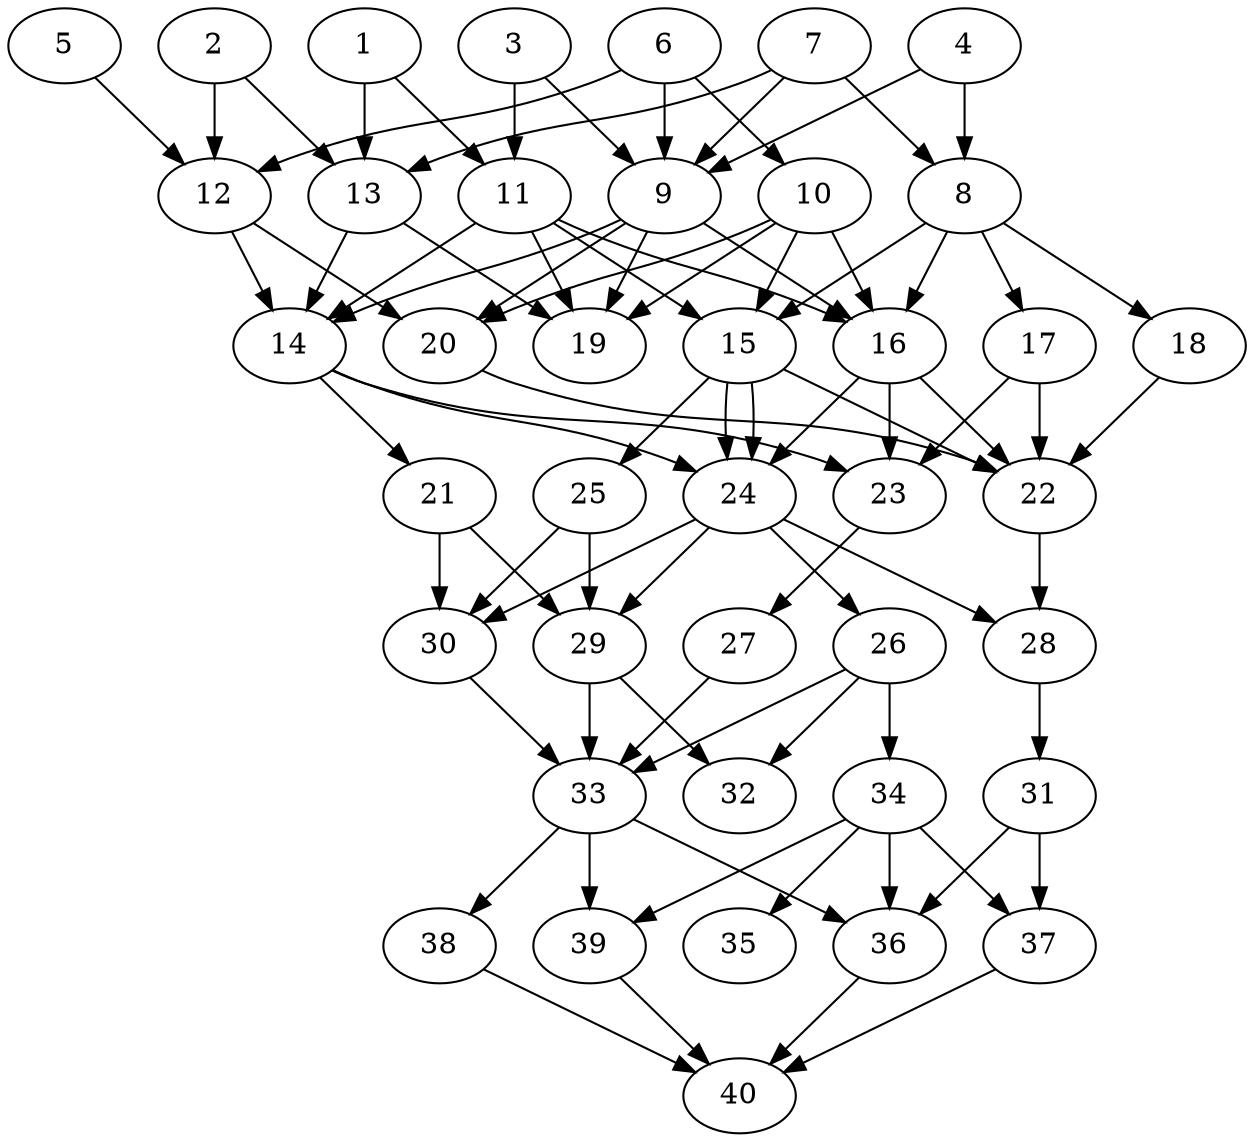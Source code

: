 // DAG automatically generated by daggen at Thu Oct  3 14:06:49 2019
// ./daggen --dot -n 40 --ccr 0.4 --fat 0.5 --regular 0.7 --density 0.7 --mindata 5242880 --maxdata 52428800 
digraph G {
  1 [size="63226880", alpha="0.17", expect_size="25290752"] 
  1 -> 11 [size ="25290752"]
  1 -> 13 [size ="25290752"]
  2 [size="29068800", alpha="0.00", expect_size="11627520"] 
  2 -> 12 [size ="11627520"]
  2 -> 13 [size ="11627520"]
  3 [size="79930880", alpha="0.06", expect_size="31972352"] 
  3 -> 9 [size ="31972352"]
  3 -> 11 [size ="31972352"]
  4 [size="116400640", alpha="0.13", expect_size="46560256"] 
  4 -> 8 [size ="46560256"]
  4 -> 9 [size ="46560256"]
  5 [size="43294720", alpha="0.12", expect_size="17317888"] 
  5 -> 12 [size ="17317888"]
  6 [size="29923840", alpha="0.15", expect_size="11969536"] 
  6 -> 9 [size ="11969536"]
  6 -> 10 [size ="11969536"]
  6 -> 12 [size ="11969536"]
  7 [size="126563840", alpha="0.08", expect_size="50625536"] 
  7 -> 8 [size ="50625536"]
  7 -> 9 [size ="50625536"]
  7 -> 13 [size ="50625536"]
  8 [size="59143680", alpha="0.04", expect_size="23657472"] 
  8 -> 15 [size ="23657472"]
  8 -> 16 [size ="23657472"]
  8 -> 17 [size ="23657472"]
  8 -> 18 [size ="23657472"]
  9 [size="129095680", alpha="0.14", expect_size="51638272"] 
  9 -> 14 [size ="51638272"]
  9 -> 16 [size ="51638272"]
  9 -> 19 [size ="51638272"]
  9 -> 20 [size ="51638272"]
  10 [size="45089280", alpha="0.02", expect_size="18035712"] 
  10 -> 15 [size ="18035712"]
  10 -> 16 [size ="18035712"]
  10 -> 19 [size ="18035712"]
  10 -> 20 [size ="18035712"]
  11 [size="126302720", alpha="0.09", expect_size="50521088"] 
  11 -> 14 [size ="50521088"]
  11 -> 15 [size ="50521088"]
  11 -> 16 [size ="50521088"]
  11 -> 19 [size ="50521088"]
  12 [size="108643840", alpha="0.14", expect_size="43457536"] 
  12 -> 14 [size ="43457536"]
  12 -> 20 [size ="43457536"]
  13 [size="111421440", alpha="0.13", expect_size="44568576"] 
  13 -> 14 [size ="44568576"]
  13 -> 19 [size ="44568576"]
  14 [size="29885440", alpha="0.14", expect_size="11954176"] 
  14 -> 21 [size ="11954176"]
  14 -> 23 [size ="11954176"]
  14 -> 24 [size ="11954176"]
  15 [size="105848320", alpha="0.14", expect_size="42339328"] 
  15 -> 22 [size ="42339328"]
  15 -> 24 [size ="42339328"]
  15 -> 24 [size ="42339328"]
  15 -> 25 [size ="42339328"]
  16 [size="56115200", alpha="0.19", expect_size="22446080"] 
  16 -> 22 [size ="22446080"]
  16 -> 23 [size ="22446080"]
  16 -> 24 [size ="22446080"]
  17 [size="24389120", alpha="0.13", expect_size="9755648"] 
  17 -> 22 [size ="9755648"]
  17 -> 23 [size ="9755648"]
  18 [size="69427200", alpha="0.08", expect_size="27770880"] 
  18 -> 22 [size ="27770880"]
  19 [size="92472320", alpha="0.01", expect_size="36988928"] 
  20 [size="54538240", alpha="0.16", expect_size="21815296"] 
  20 -> 22 [size ="21815296"]
  21 [size="66150400", alpha="0.20", expect_size="26460160"] 
  21 -> 29 [size ="26460160"]
  21 -> 30 [size ="26460160"]
  22 [size="120345600", alpha="0.06", expect_size="48138240"] 
  22 -> 28 [size ="48138240"]
  23 [size="87403520", alpha="0.04", expect_size="34961408"] 
  23 -> 27 [size ="34961408"]
  24 [size="48486400", alpha="0.19", expect_size="19394560"] 
  24 -> 26 [size ="19394560"]
  24 -> 28 [size ="19394560"]
  24 -> 29 [size ="19394560"]
  24 -> 30 [size ="19394560"]
  25 [size="130851840", alpha="0.19", expect_size="52340736"] 
  25 -> 29 [size ="52340736"]
  25 -> 30 [size ="52340736"]
  26 [size="97996800", alpha="0.02", expect_size="39198720"] 
  26 -> 32 [size ="39198720"]
  26 -> 33 [size ="39198720"]
  26 -> 34 [size ="39198720"]
  27 [size="92684800", alpha="0.05", expect_size="37073920"] 
  27 -> 33 [size ="37073920"]
  28 [size="53831680", alpha="0.15", expect_size="21532672"] 
  28 -> 31 [size ="21532672"]
  29 [size="100078080", alpha="0.05", expect_size="40031232"] 
  29 -> 32 [size ="40031232"]
  29 -> 33 [size ="40031232"]
  30 [size="105018880", alpha="0.00", expect_size="42007552"] 
  30 -> 33 [size ="42007552"]
  31 [size="81295360", alpha="0.15", expect_size="32518144"] 
  31 -> 36 [size ="32518144"]
  31 -> 37 [size ="32518144"]
  32 [size="79034880", alpha="0.05", expect_size="31613952"] 
  33 [size="114196480", alpha="0.13", expect_size="45678592"] 
  33 -> 36 [size ="45678592"]
  33 -> 38 [size ="45678592"]
  33 -> 39 [size ="45678592"]
  34 [size="17679360", alpha="0.03", expect_size="7071744"] 
  34 -> 35 [size ="7071744"]
  34 -> 36 [size ="7071744"]
  34 -> 37 [size ="7071744"]
  34 -> 39 [size ="7071744"]
  35 [size="128701440", alpha="0.09", expect_size="51480576"] 
  36 [size="123563520", alpha="0.02", expect_size="49425408"] 
  36 -> 40 [size ="49425408"]
  37 [size="19077120", alpha="0.17", expect_size="7630848"] 
  37 -> 40 [size ="7630848"]
  38 [size="46671360", alpha="0.02", expect_size="18668544"] 
  38 -> 40 [size ="18668544"]
  39 [size="16450560", alpha="0.20", expect_size="6580224"] 
  39 -> 40 [size ="6580224"]
  40 [size="44410880", alpha="0.05", expect_size="17764352"] 
}
